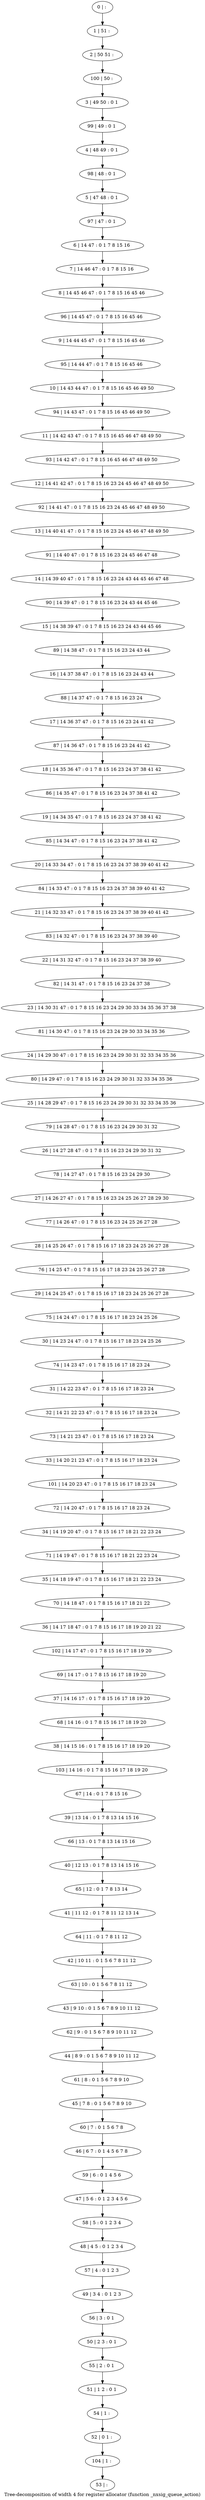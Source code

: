digraph G {
graph [label="Tree-decomposition of width 4 for register allocator (function _nxsig_queue_action)"]
0[label="0 | : "];
1[label="1 | 51 : "];
2[label="2 | 50 51 : "];
3[label="3 | 49 50 : 0 1 "];
4[label="4 | 48 49 : 0 1 "];
5[label="5 | 47 48 : 0 1 "];
6[label="6 | 14 47 : 0 1 7 8 15 16 "];
7[label="7 | 14 46 47 : 0 1 7 8 15 16 "];
8[label="8 | 14 45 46 47 : 0 1 7 8 15 16 45 46 "];
9[label="9 | 14 44 45 47 : 0 1 7 8 15 16 45 46 "];
10[label="10 | 14 43 44 47 : 0 1 7 8 15 16 45 46 49 50 "];
11[label="11 | 14 42 43 47 : 0 1 7 8 15 16 45 46 47 48 49 50 "];
12[label="12 | 14 41 42 47 : 0 1 7 8 15 16 23 24 45 46 47 48 49 50 "];
13[label="13 | 14 40 41 47 : 0 1 7 8 15 16 23 24 45 46 47 48 49 50 "];
14[label="14 | 14 39 40 47 : 0 1 7 8 15 16 23 24 43 44 45 46 47 48 "];
15[label="15 | 14 38 39 47 : 0 1 7 8 15 16 23 24 43 44 45 46 "];
16[label="16 | 14 37 38 47 : 0 1 7 8 15 16 23 24 43 44 "];
17[label="17 | 14 36 37 47 : 0 1 7 8 15 16 23 24 41 42 "];
18[label="18 | 14 35 36 47 : 0 1 7 8 15 16 23 24 37 38 41 42 "];
19[label="19 | 14 34 35 47 : 0 1 7 8 15 16 23 24 37 38 41 42 "];
20[label="20 | 14 33 34 47 : 0 1 7 8 15 16 23 24 37 38 39 40 41 42 "];
21[label="21 | 14 32 33 47 : 0 1 7 8 15 16 23 24 37 38 39 40 41 42 "];
22[label="22 | 14 31 32 47 : 0 1 7 8 15 16 23 24 37 38 39 40 "];
23[label="23 | 14 30 31 47 : 0 1 7 8 15 16 23 24 29 30 33 34 35 36 37 38 "];
24[label="24 | 14 29 30 47 : 0 1 7 8 15 16 23 24 29 30 31 32 33 34 35 36 "];
25[label="25 | 14 28 29 47 : 0 1 7 8 15 16 23 24 29 30 31 32 33 34 35 36 "];
26[label="26 | 14 27 28 47 : 0 1 7 8 15 16 23 24 29 30 31 32 "];
27[label="27 | 14 26 27 47 : 0 1 7 8 15 16 23 24 25 26 27 28 29 30 "];
28[label="28 | 14 25 26 47 : 0 1 7 8 15 16 17 18 23 24 25 26 27 28 "];
29[label="29 | 14 24 25 47 : 0 1 7 8 15 16 17 18 23 24 25 26 27 28 "];
30[label="30 | 14 23 24 47 : 0 1 7 8 15 16 17 18 23 24 25 26 "];
31[label="31 | 14 22 23 47 : 0 1 7 8 15 16 17 18 23 24 "];
32[label="32 | 14 21 22 23 47 : 0 1 7 8 15 16 17 18 23 24 "];
33[label="33 | 14 20 21 23 47 : 0 1 7 8 15 16 17 18 23 24 "];
34[label="34 | 14 19 20 47 : 0 1 7 8 15 16 17 18 21 22 23 24 "];
35[label="35 | 14 18 19 47 : 0 1 7 8 15 16 17 18 21 22 23 24 "];
36[label="36 | 14 17 18 47 : 0 1 7 8 15 16 17 18 19 20 21 22 "];
37[label="37 | 14 16 17 : 0 1 7 8 15 16 17 18 19 20 "];
38[label="38 | 14 15 16 : 0 1 7 8 15 16 17 18 19 20 "];
39[label="39 | 13 14 : 0 1 7 8 13 14 15 16 "];
40[label="40 | 12 13 : 0 1 7 8 13 14 15 16 "];
41[label="41 | 11 12 : 0 1 7 8 11 12 13 14 "];
42[label="42 | 10 11 : 0 1 5 6 7 8 11 12 "];
43[label="43 | 9 10 : 0 1 5 6 7 8 9 10 11 12 "];
44[label="44 | 8 9 : 0 1 5 6 7 8 9 10 11 12 "];
45[label="45 | 7 8 : 0 1 5 6 7 8 9 10 "];
46[label="46 | 6 7 : 0 1 4 5 6 7 8 "];
47[label="47 | 5 6 : 0 1 2 3 4 5 6 "];
48[label="48 | 4 5 : 0 1 2 3 4 "];
49[label="49 | 3 4 : 0 1 2 3 "];
50[label="50 | 2 3 : 0 1 "];
51[label="51 | 1 2 : 0 1 "];
52[label="52 | 0 1 : "];
53[label="53 | : "];
54[label="54 | 1 : "];
55[label="55 | 2 : 0 1 "];
56[label="56 | 3 : 0 1 "];
57[label="57 | 4 : 0 1 2 3 "];
58[label="58 | 5 : 0 1 2 3 4 "];
59[label="59 | 6 : 0 1 4 5 6 "];
60[label="60 | 7 : 0 1 5 6 7 8 "];
61[label="61 | 8 : 0 1 5 6 7 8 9 10 "];
62[label="62 | 9 : 0 1 5 6 7 8 9 10 11 12 "];
63[label="63 | 10 : 0 1 5 6 7 8 11 12 "];
64[label="64 | 11 : 0 1 7 8 11 12 "];
65[label="65 | 12 : 0 1 7 8 13 14 "];
66[label="66 | 13 : 0 1 7 8 13 14 15 16 "];
67[label="67 | 14 : 0 1 7 8 15 16 "];
68[label="68 | 14 16 : 0 1 7 8 15 16 17 18 19 20 "];
69[label="69 | 14 17 : 0 1 7 8 15 16 17 18 19 20 "];
70[label="70 | 14 18 47 : 0 1 7 8 15 16 17 18 21 22 "];
71[label="71 | 14 19 47 : 0 1 7 8 15 16 17 18 21 22 23 24 "];
72[label="72 | 14 20 47 : 0 1 7 8 15 16 17 18 23 24 "];
73[label="73 | 14 21 23 47 : 0 1 7 8 15 16 17 18 23 24 "];
74[label="74 | 14 23 47 : 0 1 7 8 15 16 17 18 23 24 "];
75[label="75 | 14 24 47 : 0 1 7 8 15 16 17 18 23 24 25 26 "];
76[label="76 | 14 25 47 : 0 1 7 8 15 16 17 18 23 24 25 26 27 28 "];
77[label="77 | 14 26 47 : 0 1 7 8 15 16 23 24 25 26 27 28 "];
78[label="78 | 14 27 47 : 0 1 7 8 15 16 23 24 29 30 "];
79[label="79 | 14 28 47 : 0 1 7 8 15 16 23 24 29 30 31 32 "];
80[label="80 | 14 29 47 : 0 1 7 8 15 16 23 24 29 30 31 32 33 34 35 36 "];
81[label="81 | 14 30 47 : 0 1 7 8 15 16 23 24 29 30 33 34 35 36 "];
82[label="82 | 14 31 47 : 0 1 7 8 15 16 23 24 37 38 "];
83[label="83 | 14 32 47 : 0 1 7 8 15 16 23 24 37 38 39 40 "];
84[label="84 | 14 33 47 : 0 1 7 8 15 16 23 24 37 38 39 40 41 42 "];
85[label="85 | 14 34 47 : 0 1 7 8 15 16 23 24 37 38 41 42 "];
86[label="86 | 14 35 47 : 0 1 7 8 15 16 23 24 37 38 41 42 "];
87[label="87 | 14 36 47 : 0 1 7 8 15 16 23 24 41 42 "];
88[label="88 | 14 37 47 : 0 1 7 8 15 16 23 24 "];
89[label="89 | 14 38 47 : 0 1 7 8 15 16 23 24 43 44 "];
90[label="90 | 14 39 47 : 0 1 7 8 15 16 23 24 43 44 45 46 "];
91[label="91 | 14 40 47 : 0 1 7 8 15 16 23 24 45 46 47 48 "];
92[label="92 | 14 41 47 : 0 1 7 8 15 16 23 24 45 46 47 48 49 50 "];
93[label="93 | 14 42 47 : 0 1 7 8 15 16 45 46 47 48 49 50 "];
94[label="94 | 14 43 47 : 0 1 7 8 15 16 45 46 49 50 "];
95[label="95 | 14 44 47 : 0 1 7 8 15 16 45 46 "];
96[label="96 | 14 45 47 : 0 1 7 8 15 16 45 46 "];
97[label="97 | 47 : 0 1 "];
98[label="98 | 48 : 0 1 "];
99[label="99 | 49 : 0 1 "];
100[label="100 | 50 : "];
101[label="101 | 14 20 23 47 : 0 1 7 8 15 16 17 18 23 24 "];
102[label="102 | 14 17 47 : 0 1 7 8 15 16 17 18 19 20 "];
103[label="103 | 14 16 : 0 1 7 8 15 16 17 18 19 20 "];
104[label="104 | 1 : "];
0->1 ;
1->2 ;
6->7 ;
7->8 ;
31->32 ;
54->52 ;
51->54 ;
55->51 ;
50->55 ;
56->50 ;
49->56 ;
57->49 ;
48->57 ;
58->48 ;
47->58 ;
59->47 ;
46->59 ;
60->46 ;
45->60 ;
61->45 ;
44->61 ;
62->44 ;
43->62 ;
63->43 ;
42->63 ;
64->42 ;
41->64 ;
65->41 ;
40->65 ;
66->40 ;
39->66 ;
67->39 ;
68->38 ;
37->68 ;
69->37 ;
70->36 ;
35->70 ;
71->35 ;
34->71 ;
72->34 ;
73->33 ;
32->73 ;
74->31 ;
30->74 ;
75->30 ;
29->75 ;
76->29 ;
28->76 ;
77->28 ;
27->77 ;
78->27 ;
26->78 ;
79->26 ;
25->79 ;
80->25 ;
24->80 ;
81->24 ;
23->81 ;
82->23 ;
22->82 ;
83->22 ;
21->83 ;
84->21 ;
20->84 ;
85->20 ;
19->85 ;
86->19 ;
18->86 ;
87->18 ;
17->87 ;
88->17 ;
16->88 ;
89->16 ;
15->89 ;
90->15 ;
14->90 ;
91->14 ;
13->91 ;
92->13 ;
12->92 ;
93->12 ;
11->93 ;
94->11 ;
10->94 ;
95->10 ;
9->95 ;
96->9 ;
8->96 ;
97->6 ;
5->97 ;
98->5 ;
4->98 ;
99->4 ;
3->99 ;
100->3 ;
2->100 ;
101->72 ;
33->101 ;
102->69 ;
36->102 ;
103->67 ;
38->103 ;
104->53 ;
52->104 ;
}
